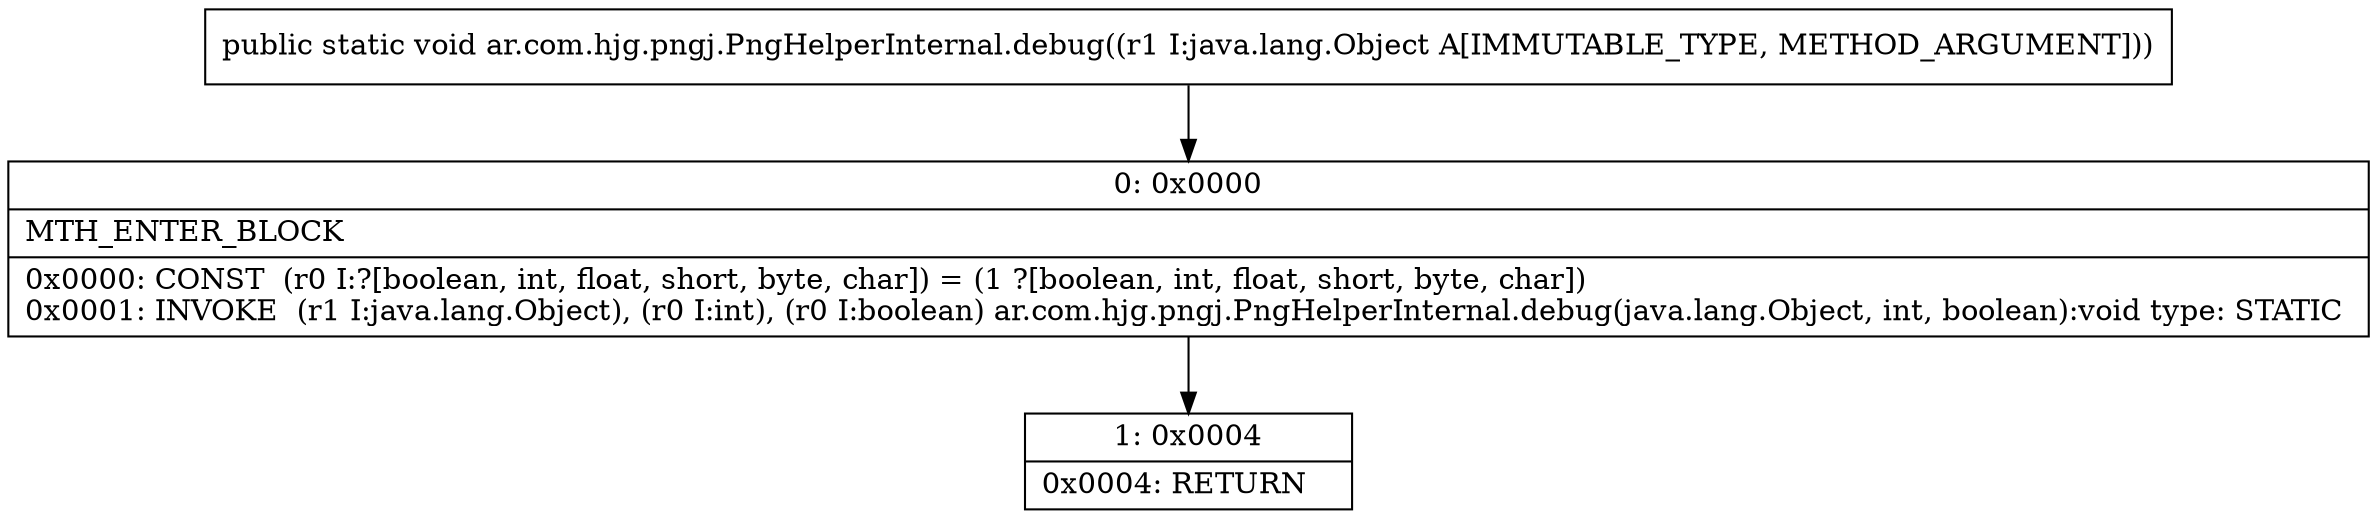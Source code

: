 digraph "CFG forar.com.hjg.pngj.PngHelperInternal.debug(Ljava\/lang\/Object;)V" {
Node_0 [shape=record,label="{0\:\ 0x0000|MTH_ENTER_BLOCK\l|0x0000: CONST  (r0 I:?[boolean, int, float, short, byte, char]) = (1 ?[boolean, int, float, short, byte, char]) \l0x0001: INVOKE  (r1 I:java.lang.Object), (r0 I:int), (r0 I:boolean) ar.com.hjg.pngj.PngHelperInternal.debug(java.lang.Object, int, boolean):void type: STATIC \l}"];
Node_1 [shape=record,label="{1\:\ 0x0004|0x0004: RETURN   \l}"];
MethodNode[shape=record,label="{public static void ar.com.hjg.pngj.PngHelperInternal.debug((r1 I:java.lang.Object A[IMMUTABLE_TYPE, METHOD_ARGUMENT])) }"];
MethodNode -> Node_0;
Node_0 -> Node_1;
}

